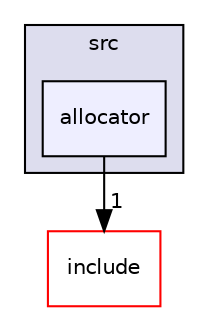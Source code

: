 digraph "src/allocator" {
  compound=true
  node [ fontsize="10", fontname="Helvetica"];
  edge [ labelfontsize="10", labelfontname="Helvetica"];
  subgraph clusterdir_68267d1309a1af8e8297ef4c3efbcdba {
    graph [ bgcolor="#ddddee", pencolor="black", label="src" fontname="Helvetica", fontsize="10", URL="dir_68267d1309a1af8e8297ef4c3efbcdba.html"]
  dir_976430ae8fd41999a8980c044d3e2daa [shape=box, label="allocator", style="filled", fillcolor="#eeeeff", pencolor="black", URL="dir_976430ae8fd41999a8980c044d3e2daa.html"];
  }
  dir_d44c64559bbebec7f509842c48db8b23 [shape=box label="include" fillcolor="white" style="filled" color="red" URL="dir_d44c64559bbebec7f509842c48db8b23.html"];
  dir_976430ae8fd41999a8980c044d3e2daa->dir_d44c64559bbebec7f509842c48db8b23 [headlabel="1", labeldistance=1.5 headhref="dir_000028_000020.html"];
}
